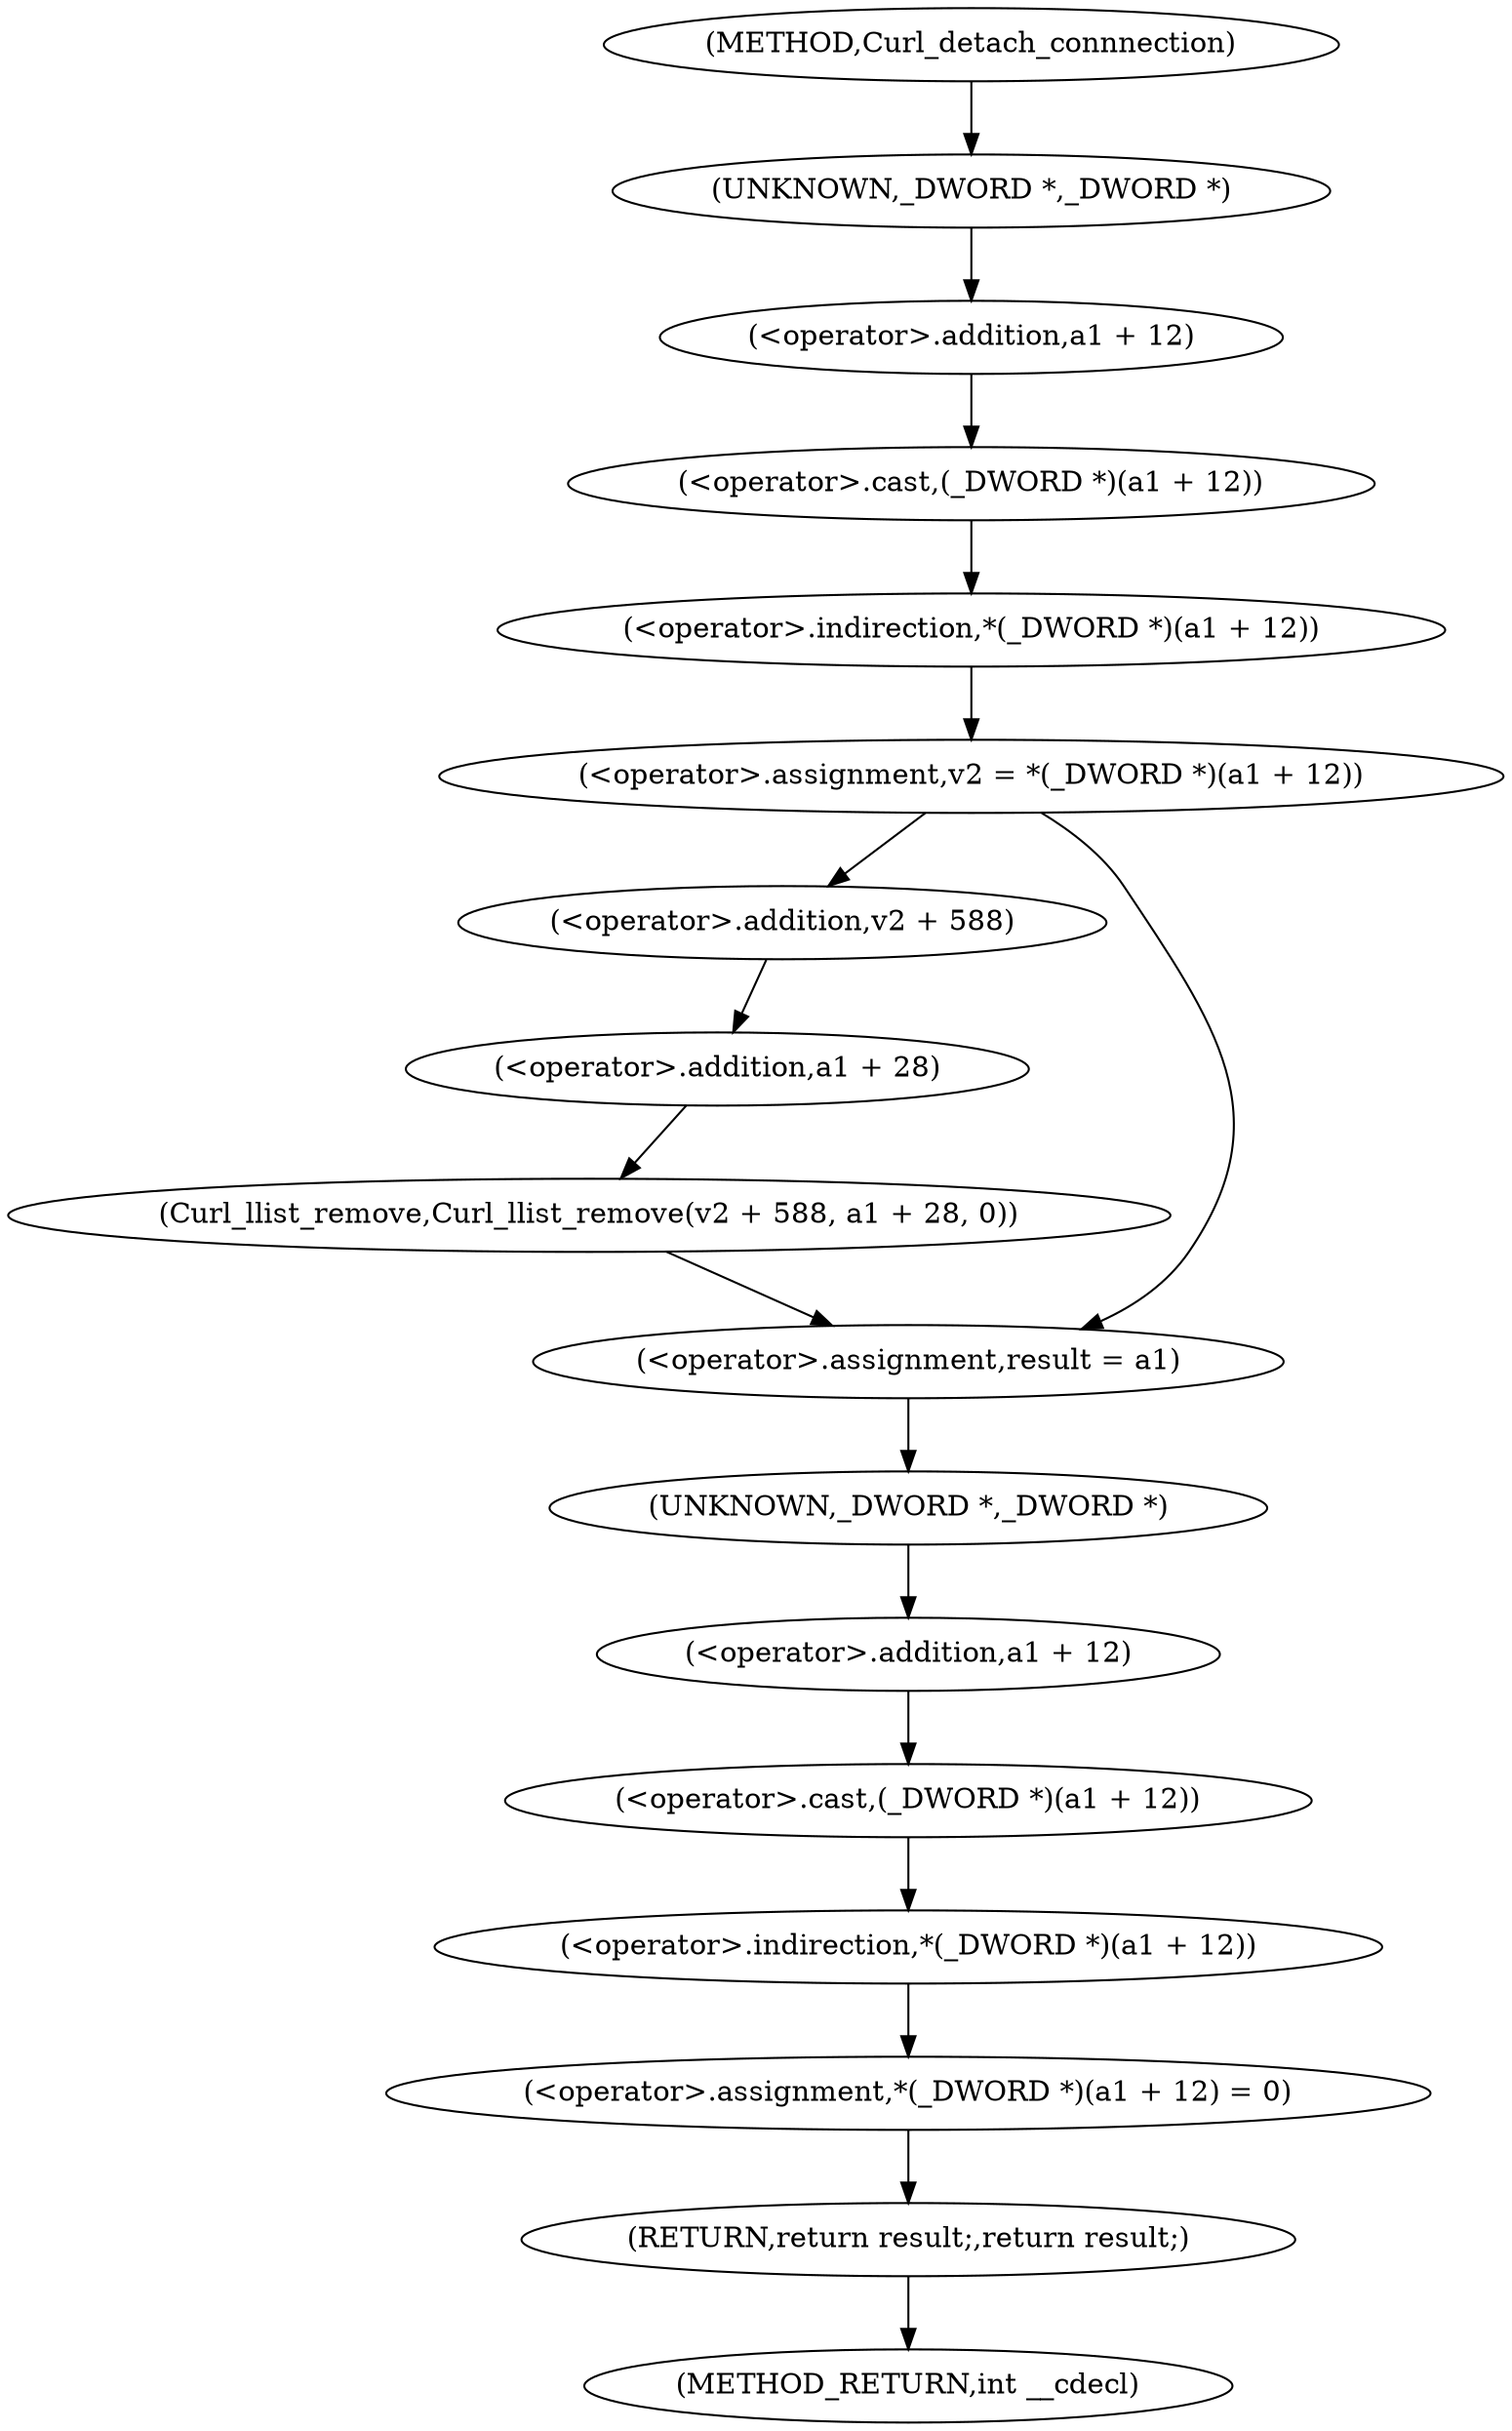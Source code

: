 digraph Curl_detach_connnection {  
"1000108" [label = "(<operator>.assignment,v2 = *(_DWORD *)(a1 + 12))" ]
"1000110" [label = "(<operator>.indirection,*(_DWORD *)(a1 + 12))" ]
"1000111" [label = "(<operator>.cast,(_DWORD *)(a1 + 12))" ]
"1000112" [label = "(UNKNOWN,_DWORD *,_DWORD *)" ]
"1000113" [label = "(<operator>.addition,a1 + 12)" ]
"1000118" [label = "(Curl_llist_remove,Curl_llist_remove(v2 + 588, a1 + 28, 0))" ]
"1000119" [label = "(<operator>.addition,v2 + 588)" ]
"1000122" [label = "(<operator>.addition,a1 + 28)" ]
"1000126" [label = "(<operator>.assignment,result = a1)" ]
"1000129" [label = "(<operator>.assignment,*(_DWORD *)(a1 + 12) = 0)" ]
"1000130" [label = "(<operator>.indirection,*(_DWORD *)(a1 + 12))" ]
"1000131" [label = "(<operator>.cast,(_DWORD *)(a1 + 12))" ]
"1000132" [label = "(UNKNOWN,_DWORD *,_DWORD *)" ]
"1000133" [label = "(<operator>.addition,a1 + 12)" ]
"1000137" [label = "(RETURN,return result;,return result;)" ]
"1000103" [label = "(METHOD,Curl_detach_connnection)" ]
"1000139" [label = "(METHOD_RETURN,int __cdecl)" ]
  "1000108" -> "1000119" 
  "1000108" -> "1000126" 
  "1000110" -> "1000108" 
  "1000111" -> "1000110" 
  "1000112" -> "1000113" 
  "1000113" -> "1000111" 
  "1000118" -> "1000126" 
  "1000119" -> "1000122" 
  "1000122" -> "1000118" 
  "1000126" -> "1000132" 
  "1000129" -> "1000137" 
  "1000130" -> "1000129" 
  "1000131" -> "1000130" 
  "1000132" -> "1000133" 
  "1000133" -> "1000131" 
  "1000137" -> "1000139" 
  "1000103" -> "1000112" 
}
